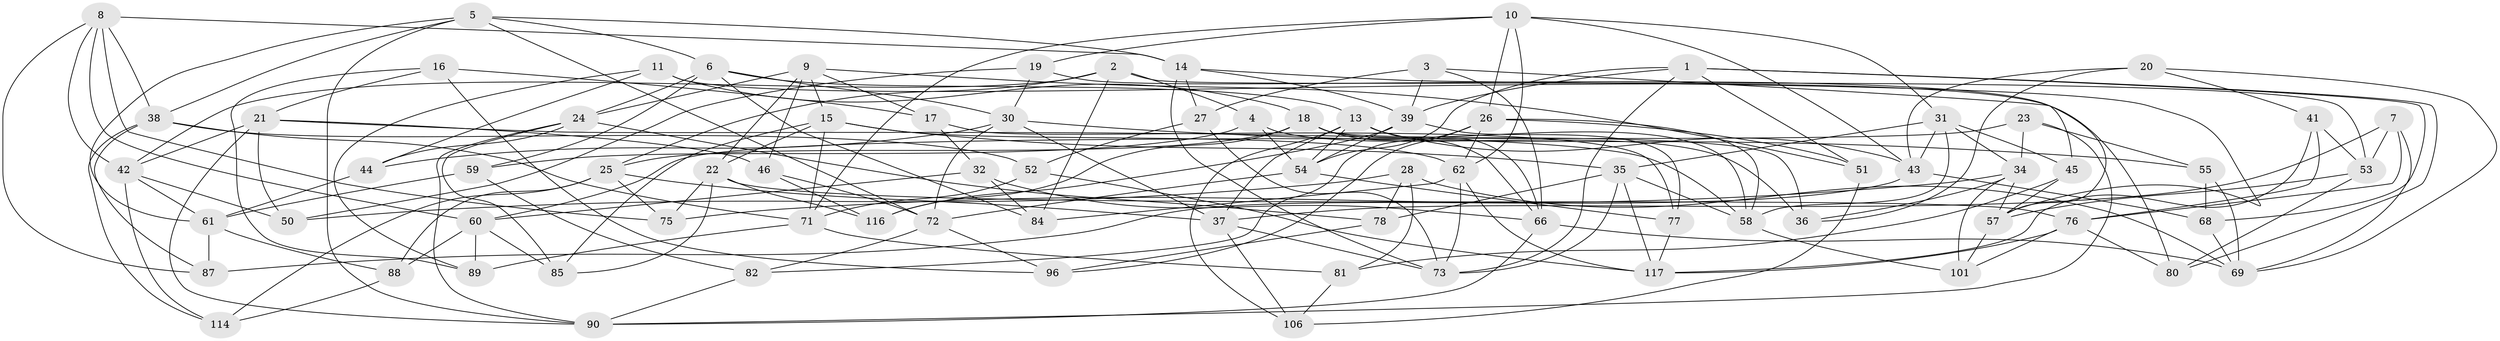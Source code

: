 // original degree distribution, {4: 1.0}
// Generated by graph-tools (version 1.1) at 2025/11/02/27/25 16:11:49]
// undirected, 79 vertices, 197 edges
graph export_dot {
graph [start="1"]
  node [color=gray90,style=filled];
  1 [super="+47"];
  2 [super="+105"];
  3;
  4;
  5 [super="+100"];
  6 [super="+108"];
  7;
  8 [super="+107"];
  9 [super="+12"];
  10 [super="+92"];
  11;
  13 [super="+29"];
  14 [super="+102"];
  15 [super="+115"];
  16;
  17;
  18 [super="+111"];
  19;
  20;
  21 [super="+67"];
  22 [super="+112"];
  23;
  24 [super="+40"];
  25 [super="+33"];
  26 [super="+103"];
  27;
  28;
  30 [super="+49"];
  31 [super="+56"];
  32;
  34 [super="+93"];
  35 [super="+83"];
  36;
  37 [super="+79"];
  38 [super="+98"];
  39 [super="+97"];
  41;
  42 [super="+64"];
  43 [super="+48"];
  44;
  45;
  46;
  50;
  51;
  52;
  53 [super="+95"];
  54 [super="+74"];
  55;
  57 [super="+119"];
  58 [super="+91"];
  59;
  60 [super="+109"];
  61 [super="+65"];
  62 [super="+63"];
  66 [super="+70"];
  68;
  69 [super="+104"];
  71 [super="+86"];
  72 [super="+113"];
  73 [super="+99"];
  75;
  76 [super="+94"];
  77;
  78;
  80;
  81;
  82;
  84;
  85;
  87;
  88;
  89;
  90 [super="+110"];
  96;
  101;
  106;
  114;
  116;
  117 [super="+118"];
  1 -- 54;
  1 -- 51;
  1 -- 80;
  1 -- 73;
  1 -- 68;
  1 -- 39;
  2 -- 4;
  2 -- 84;
  2 -- 53 [weight=2];
  2 -- 25;
  2 -- 42;
  3 -- 39;
  3 -- 45;
  3 -- 27;
  3 -- 66;
  4 -- 36;
  4 -- 59;
  4 -- 54;
  5 -- 14;
  5 -- 72;
  5 -- 90;
  5 -- 6;
  5 -- 61;
  5 -- 38;
  6 -- 84;
  6 -- 30;
  6 -- 24;
  6 -- 59;
  6 -- 13;
  7 -- 69;
  7 -- 76;
  7 -- 53;
  7 -- 37;
  8 -- 75;
  8 -- 87;
  8 -- 38;
  8 -- 14;
  8 -- 60;
  8 -- 42;
  9 -- 51;
  9 -- 24;
  9 -- 15;
  9 -- 22;
  9 -- 46;
  9 -- 17;
  10 -- 19;
  10 -- 62;
  10 -- 31;
  10 -- 43;
  10 -- 26;
  10 -- 71;
  11 -- 89;
  11 -- 18;
  11 -- 80;
  11 -- 44;
  13 -- 66;
  13 -- 37;
  13 -- 106;
  13 -- 43;
  13 -- 54;
  14 -- 27;
  14 -- 73;
  14 -- 57;
  14 -- 39;
  15 -- 35;
  15 -- 62;
  15 -- 22;
  15 -- 85;
  15 -- 71;
  16 -- 89;
  16 -- 96;
  16 -- 21;
  16 -- 17;
  17 -- 77;
  17 -- 32;
  18 -- 36;
  18 -- 58;
  18 -- 25;
  18 -- 66;
  18 -- 116;
  19 -- 57;
  19 -- 50;
  19 -- 30;
  20 -- 43;
  20 -- 41;
  20 -- 36;
  20 -- 69;
  21 -- 46;
  21 -- 50;
  21 -- 58;
  21 -- 42;
  21 -- 90;
  22 -- 116;
  22 -- 85;
  22 -- 75;
  22 -- 76;
  23 -- 90;
  23 -- 55;
  23 -- 34;
  23 -- 60;
  24 -- 44;
  24 -- 85;
  24 -- 78;
  24 -- 90;
  25 -- 88;
  25 -- 75;
  25 -- 37;
  25 -- 114;
  26 -- 82;
  26 -- 51;
  26 -- 96;
  26 -- 62;
  26 -- 58;
  27 -- 52;
  27 -- 73;
  28 -- 69;
  28 -- 78;
  28 -- 81;
  28 -- 50;
  30 -- 44;
  30 -- 55;
  30 -- 72;
  30 -- 37;
  31 -- 43;
  31 -- 34;
  31 -- 58;
  31 -- 45;
  31 -- 35;
  32 -- 60;
  32 -- 84;
  32 -- 66;
  34 -- 75;
  34 -- 101;
  34 -- 57;
  34 -- 36;
  35 -- 117;
  35 -- 58;
  35 -- 73;
  35 -- 78;
  37 -- 106;
  37 -- 73;
  38 -- 52;
  38 -- 71;
  38 -- 114;
  38 -- 87;
  39 -- 77;
  39 -- 54;
  39 -- 116;
  41 -- 117;
  41 -- 76;
  41 -- 53;
  42 -- 114;
  42 -- 50;
  42 -- 61;
  43 -- 68;
  43 -- 87;
  44 -- 61;
  45 -- 81;
  45 -- 57;
  46 -- 72;
  46 -- 116;
  51 -- 106;
  52 -- 71;
  52 -- 117;
  53 -- 57;
  53 -- 80;
  54 -- 77;
  54 -- 72;
  55 -- 68;
  55 -- 69;
  57 -- 101;
  58 -- 101;
  59 -- 82;
  59 -- 61;
  60 -- 89;
  60 -- 88;
  60 -- 85;
  61 -- 88;
  61 -- 87;
  62 -- 117;
  62 -- 84;
  62 -- 73;
  66 -- 90;
  66 -- 69;
  68 -- 69;
  71 -- 81;
  71 -- 89;
  72 -- 82;
  72 -- 96;
  76 -- 80;
  76 -- 117;
  76 -- 101;
  77 -- 117;
  78 -- 96;
  81 -- 106;
  82 -- 90;
  88 -- 114;
}

